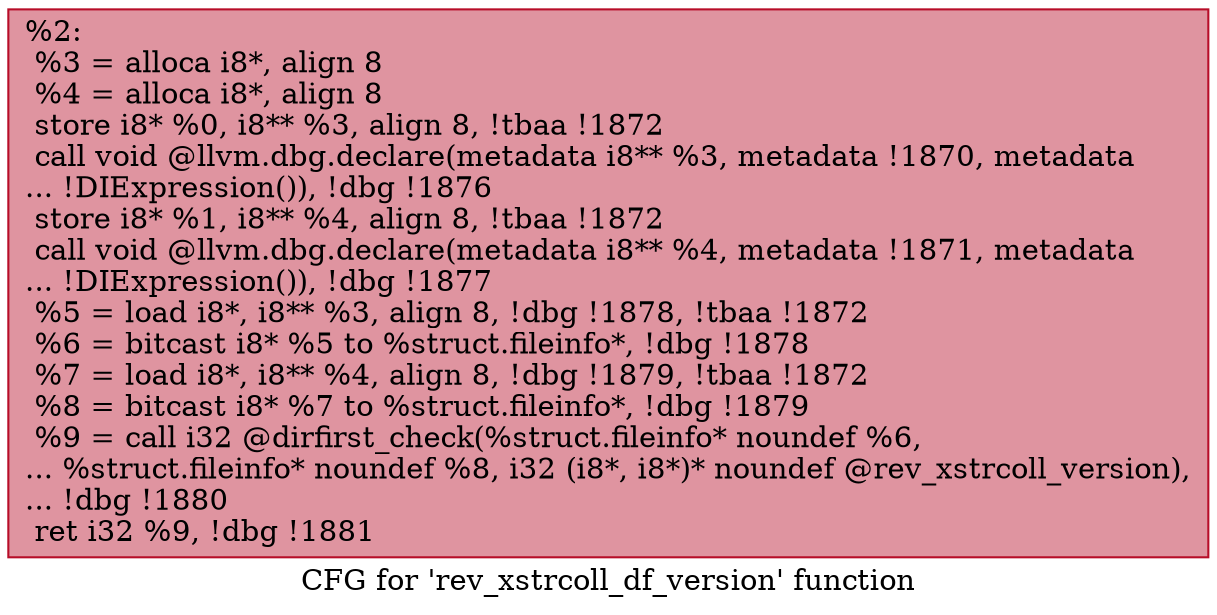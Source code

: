 digraph "CFG for 'rev_xstrcoll_df_version' function" {
	label="CFG for 'rev_xstrcoll_df_version' function";

	Node0x1cb0d30 [shape=record,color="#b70d28ff", style=filled, fillcolor="#b70d2870",label="{%2:\l  %3 = alloca i8*, align 8\l  %4 = alloca i8*, align 8\l  store i8* %0, i8** %3, align 8, !tbaa !1872\l  call void @llvm.dbg.declare(metadata i8** %3, metadata !1870, metadata\l... !DIExpression()), !dbg !1876\l  store i8* %1, i8** %4, align 8, !tbaa !1872\l  call void @llvm.dbg.declare(metadata i8** %4, metadata !1871, metadata\l... !DIExpression()), !dbg !1877\l  %5 = load i8*, i8** %3, align 8, !dbg !1878, !tbaa !1872\l  %6 = bitcast i8* %5 to %struct.fileinfo*, !dbg !1878\l  %7 = load i8*, i8** %4, align 8, !dbg !1879, !tbaa !1872\l  %8 = bitcast i8* %7 to %struct.fileinfo*, !dbg !1879\l  %9 = call i32 @dirfirst_check(%struct.fileinfo* noundef %6,\l... %struct.fileinfo* noundef %8, i32 (i8*, i8*)* noundef @rev_xstrcoll_version),\l... !dbg !1880\l  ret i32 %9, !dbg !1881\l}"];
}
